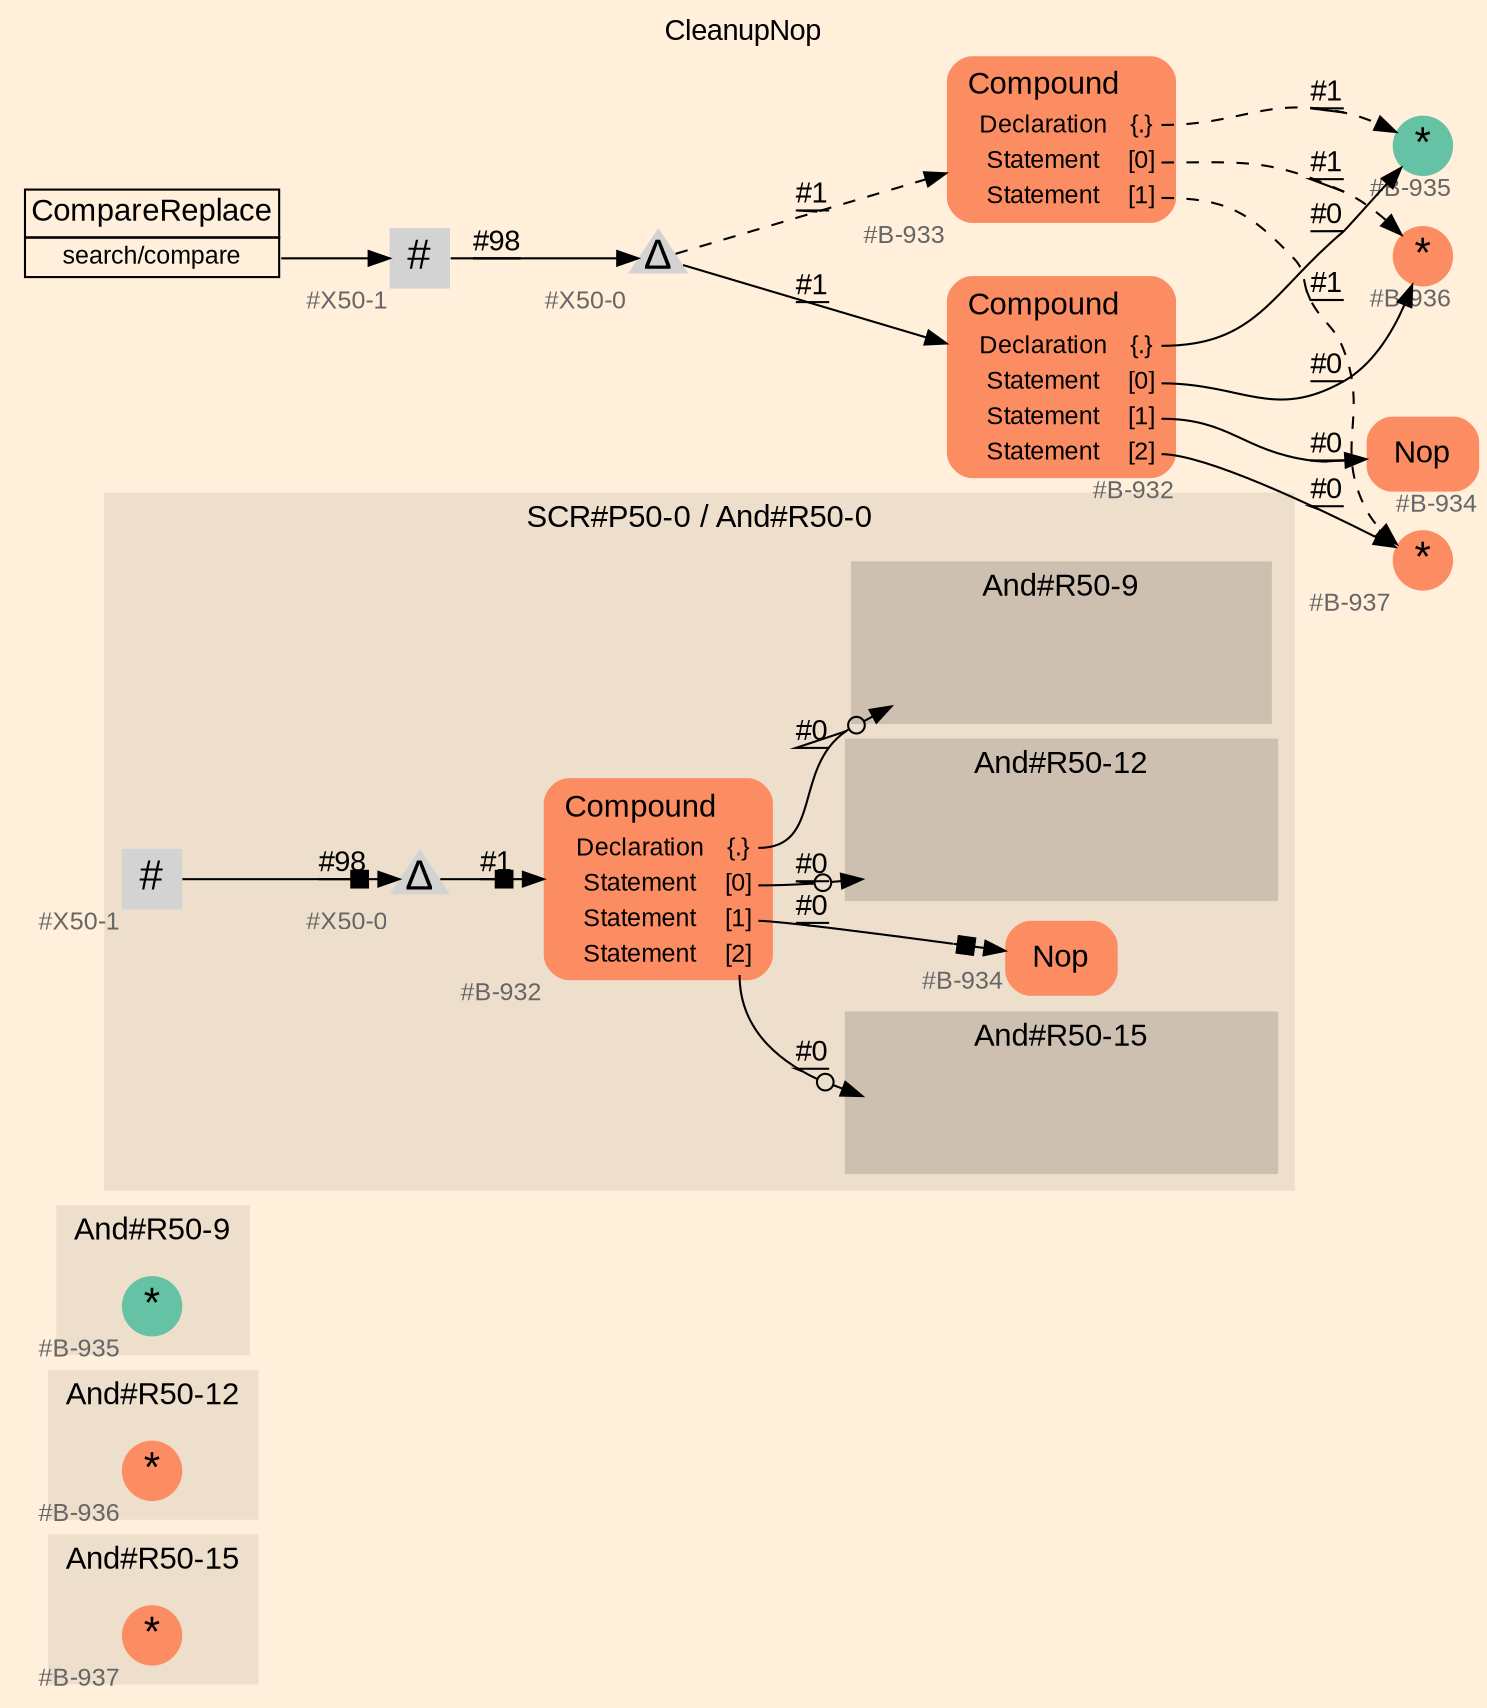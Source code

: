digraph "CleanupNop" {
label = "CleanupNop"
labelloc = t
graph [
    rankdir = "LR"
    ranksep = 0.3
    bgcolor = antiquewhite1
    color = black
    fontcolor = black
    fontname = "Arial"
];
node [
    fontname = "Arial"
];
edge [
    fontname = "Arial"
];

// -------------------- figure And#R50-15 --------------------
// -------- region And#R50-15 ----------
subgraph "clusterAnd#R50-15" {
    label = "And#R50-15"
    style = "filled"
    color = antiquewhite2
    fontsize = "15"
    // -------- block And#R50-15/#B-937 ----------
    "And#R50-15/#B-937" [
        fillcolor = "/set28/2"
        xlabel = "#B-937"
        fontsize = "12"
        fontcolor = grey40
        shape = "circle"
        label = <<FONT COLOR="black" POINT-SIZE="20">*</FONT>>
        style = "filled"
        penwidth = 0.0
        fixedsize = true
        width = 0.4
        height = 0.4
    ];
    
}


// -------------------- figure And#R50-12 --------------------
// -------- region And#R50-12 ----------
subgraph "clusterAnd#R50-12" {
    label = "And#R50-12"
    style = "filled"
    color = antiquewhite2
    fontsize = "15"
    // -------- block And#R50-12/#B-936 ----------
    "And#R50-12/#B-936" [
        fillcolor = "/set28/2"
        xlabel = "#B-936"
        fontsize = "12"
        fontcolor = grey40
        shape = "circle"
        label = <<FONT COLOR="black" POINT-SIZE="20">*</FONT>>
        style = "filled"
        penwidth = 0.0
        fixedsize = true
        width = 0.4
        height = 0.4
    ];
    
}


// -------------------- figure And#R50-9 --------------------
// -------- region And#R50-9 ----------
subgraph "clusterAnd#R50-9" {
    label = "And#R50-9"
    style = "filled"
    color = antiquewhite2
    fontsize = "15"
    // -------- block And#R50-9/#B-935 ----------
    "And#R50-9/#B-935" [
        fillcolor = "/set28/1"
        xlabel = "#B-935"
        fontsize = "12"
        fontcolor = grey40
        shape = "circle"
        label = <<FONT COLOR="black" POINT-SIZE="20">*</FONT>>
        style = "filled"
        penwidth = 0.0
        fixedsize = true
        width = 0.4
        height = 0.4
    ];
    
}


// -------------------- figure And#R50-0 --------------------
// -------- region And#R50-0 ----------
subgraph "clusterAnd#R50-0" {
    label = "SCR#P50-0 / And#R50-0"
    style = "filled"
    color = antiquewhite2
    fontsize = "15"
    // -------- block And#R50-0/#B-932 ----------
    "And#R50-0/#B-932" [
        fillcolor = "/set28/2"
        xlabel = "#B-932"
        fontsize = "12"
        fontcolor = grey40
        shape = "plaintext"
        label = <<TABLE BORDER="0" CELLBORDER="0" CELLSPACING="0">
         <TR><TD><FONT COLOR="black" POINT-SIZE="15">Compound</FONT></TD></TR>
         <TR><TD><FONT COLOR="black" POINT-SIZE="12">Declaration</FONT></TD><TD PORT="port0"><FONT COLOR="black" POINT-SIZE="12">{.}</FONT></TD></TR>
         <TR><TD><FONT COLOR="black" POINT-SIZE="12">Statement</FONT></TD><TD PORT="port1"><FONT COLOR="black" POINT-SIZE="12">[0]</FONT></TD></TR>
         <TR><TD><FONT COLOR="black" POINT-SIZE="12">Statement</FONT></TD><TD PORT="port2"><FONT COLOR="black" POINT-SIZE="12">[1]</FONT></TD></TR>
         <TR><TD><FONT COLOR="black" POINT-SIZE="12">Statement</FONT></TD><TD PORT="port3"><FONT COLOR="black" POINT-SIZE="12">[2]</FONT></TD></TR>
        </TABLE>>
        style = "rounded,filled"
    ];
    
    // -------- block And#R50-0/#B-934 ----------
    "And#R50-0/#B-934" [
        fillcolor = "/set28/2"
        xlabel = "#B-934"
        fontsize = "12"
        fontcolor = grey40
        shape = "plaintext"
        label = <<TABLE BORDER="0" CELLBORDER="0" CELLSPACING="0">
         <TR><TD><FONT COLOR="black" POINT-SIZE="15">Nop</FONT></TD></TR>
        </TABLE>>
        style = "rounded,filled"
    ];
    
    // -------- block And#R50-0/#X50-0 ----------
    "And#R50-0/#X50-0" [
        xlabel = "#X50-0"
        fontsize = "12"
        fontcolor = grey40
        shape = "triangle"
        label = <<FONT COLOR="black" POINT-SIZE="20">Δ</FONT>>
        style = "filled"
        penwidth = 0.0
        fixedsize = true
        width = 0.4
        height = 0.4
    ];
    
    // -------- block And#R50-0/#X50-1 ----------
    "And#R50-0/#X50-1" [
        xlabel = "#X50-1"
        fontsize = "12"
        fontcolor = grey40
        shape = "square"
        label = <<FONT COLOR="black" POINT-SIZE="20">#</FONT>>
        style = "filled"
        penwidth = 0.0
        fixedsize = true
        width = 0.4
        height = 0.4
    ];
    
    // -------- region And#R50-0/And#R50-9 ----------
    subgraph "clusterAnd#R50-0/And#R50-9" {
        label = "And#R50-9"
        style = "filled"
        color = antiquewhite3
        fontsize = "15"
        // -------- block And#R50-0/And#R50-9/#B-935 ----------
        "And#R50-0/And#R50-9/#B-935" [
            fillcolor = "/set28/1"
            xlabel = "#B-935"
            fontsize = "12"
            fontcolor = grey40
            shape = "none"
            style = "invisible"
        ];
        
    }
    
    // -------- region And#R50-0/And#R50-12 ----------
    subgraph "clusterAnd#R50-0/And#R50-12" {
        label = "And#R50-12"
        style = "filled"
        color = antiquewhite3
        fontsize = "15"
        // -------- block And#R50-0/And#R50-12/#B-936 ----------
        "And#R50-0/And#R50-12/#B-936" [
            fillcolor = "/set28/2"
            xlabel = "#B-936"
            fontsize = "12"
            fontcolor = grey40
            shape = "none"
            style = "invisible"
        ];
        
    }
    
    // -------- region And#R50-0/And#R50-15 ----------
    subgraph "clusterAnd#R50-0/And#R50-15" {
        label = "And#R50-15"
        style = "filled"
        color = antiquewhite3
        fontsize = "15"
        // -------- block And#R50-0/And#R50-15/#B-937 ----------
        "And#R50-0/And#R50-15/#B-937" [
            fillcolor = "/set28/2"
            xlabel = "#B-937"
            fontsize = "12"
            fontcolor = grey40
            shape = "none"
            style = "invisible"
        ];
        
    }
    
}

"And#R50-0/#B-932":port0 -> "And#R50-0/And#R50-9/#B-935" [
    arrowhead="normalnoneodot"
    label = "#0"
    decorate = true
    color = black
    fontcolor = black
];

"And#R50-0/#B-932":port1 -> "And#R50-0/And#R50-12/#B-936" [
    arrowhead="normalnoneodot"
    label = "#0"
    decorate = true
    color = black
    fontcolor = black
];

"And#R50-0/#B-932":port2 -> "And#R50-0/#B-934" [
    arrowhead="normalnonebox"
    label = "#0"
    decorate = true
    color = black
    fontcolor = black
];

"And#R50-0/#B-932":port3 -> "And#R50-0/And#R50-15/#B-937" [
    arrowhead="normalnoneodot"
    label = "#0"
    decorate = true
    color = black
    fontcolor = black
];

"And#R50-0/#X50-0" -> "And#R50-0/#B-932" [
    arrowhead="normalnonebox"
    label = "#1"
    decorate = true
    color = black
    fontcolor = black
];

"And#R50-0/#X50-1" -> "And#R50-0/#X50-0" [
    arrowhead="normalnonebox"
    label = "#98"
    decorate = true
    color = black
    fontcolor = black
];


// -------------------- transformation figure --------------------
// -------- block CR#X50-2 ----------
"CR#X50-2" [
    fillcolor = antiquewhite1
    fontsize = "12"
    fontcolor = grey40
    shape = "plaintext"
    label = <<TABLE BORDER="0" CELLBORDER="1" CELLSPACING="0">
     <TR><TD><FONT COLOR="black" POINT-SIZE="15">CompareReplace</FONT></TD></TR>
     <TR><TD PORT="port0"><FONT COLOR="black" POINT-SIZE="12">search/compare</FONT></TD></TR>
    </TABLE>>
    style = "filled"
    color = black
];

// -------- block #X50-1 ----------
"#X50-1" [
    xlabel = "#X50-1"
    fontsize = "12"
    fontcolor = grey40
    shape = "square"
    label = <<FONT COLOR="black" POINT-SIZE="20">#</FONT>>
    style = "filled"
    penwidth = 0.0
    fixedsize = true
    width = 0.4
    height = 0.4
];

// -------- block #X50-0 ----------
"#X50-0" [
    xlabel = "#X50-0"
    fontsize = "12"
    fontcolor = grey40
    shape = "triangle"
    label = <<FONT COLOR="black" POINT-SIZE="20">Δ</FONT>>
    style = "filled"
    penwidth = 0.0
    fixedsize = true
    width = 0.4
    height = 0.4
];

// -------- block #B-932 ----------
"#B-932" [
    fillcolor = "/set28/2"
    xlabel = "#B-932"
    fontsize = "12"
    fontcolor = grey40
    shape = "plaintext"
    label = <<TABLE BORDER="0" CELLBORDER="0" CELLSPACING="0">
     <TR><TD><FONT COLOR="black" POINT-SIZE="15">Compound</FONT></TD></TR>
     <TR><TD><FONT COLOR="black" POINT-SIZE="12">Declaration</FONT></TD><TD PORT="port0"><FONT COLOR="black" POINT-SIZE="12">{.}</FONT></TD></TR>
     <TR><TD><FONT COLOR="black" POINT-SIZE="12">Statement</FONT></TD><TD PORT="port1"><FONT COLOR="black" POINT-SIZE="12">[0]</FONT></TD></TR>
     <TR><TD><FONT COLOR="black" POINT-SIZE="12">Statement</FONT></TD><TD PORT="port2"><FONT COLOR="black" POINT-SIZE="12">[1]</FONT></TD></TR>
     <TR><TD><FONT COLOR="black" POINT-SIZE="12">Statement</FONT></TD><TD PORT="port3"><FONT COLOR="black" POINT-SIZE="12">[2]</FONT></TD></TR>
    </TABLE>>
    style = "rounded,filled"
];

// -------- block #B-935 ----------
"#B-935" [
    fillcolor = "/set28/1"
    xlabel = "#B-935"
    fontsize = "12"
    fontcolor = grey40
    shape = "circle"
    label = <<FONT COLOR="black" POINT-SIZE="20">*</FONT>>
    style = "filled"
    penwidth = 0.0
    fixedsize = true
    width = 0.4
    height = 0.4
];

// -------- block #B-936 ----------
"#B-936" [
    fillcolor = "/set28/2"
    xlabel = "#B-936"
    fontsize = "12"
    fontcolor = grey40
    shape = "circle"
    label = <<FONT COLOR="black" POINT-SIZE="20">*</FONT>>
    style = "filled"
    penwidth = 0.0
    fixedsize = true
    width = 0.4
    height = 0.4
];

// -------- block #B-934 ----------
"#B-934" [
    fillcolor = "/set28/2"
    xlabel = "#B-934"
    fontsize = "12"
    fontcolor = grey40
    shape = "plaintext"
    label = <<TABLE BORDER="0" CELLBORDER="0" CELLSPACING="0">
     <TR><TD><FONT COLOR="black" POINT-SIZE="15">Nop</FONT></TD></TR>
    </TABLE>>
    style = "rounded,filled"
];

// -------- block #B-937 ----------
"#B-937" [
    fillcolor = "/set28/2"
    xlabel = "#B-937"
    fontsize = "12"
    fontcolor = grey40
    shape = "circle"
    label = <<FONT COLOR="black" POINT-SIZE="20">*</FONT>>
    style = "filled"
    penwidth = 0.0
    fixedsize = true
    width = 0.4
    height = 0.4
];

// -------- block #B-933 ----------
"#B-933" [
    fillcolor = "/set28/2"
    xlabel = "#B-933"
    fontsize = "12"
    fontcolor = grey40
    shape = "plaintext"
    label = <<TABLE BORDER="0" CELLBORDER="0" CELLSPACING="0">
     <TR><TD><FONT COLOR="black" POINT-SIZE="15">Compound</FONT></TD></TR>
     <TR><TD><FONT COLOR="black" POINT-SIZE="12">Declaration</FONT></TD><TD PORT="port0"><FONT COLOR="black" POINT-SIZE="12">{.}</FONT></TD></TR>
     <TR><TD><FONT COLOR="black" POINT-SIZE="12">Statement</FONT></TD><TD PORT="port1"><FONT COLOR="black" POINT-SIZE="12">[0]</FONT></TD></TR>
     <TR><TD><FONT COLOR="black" POINT-SIZE="12">Statement</FONT></TD><TD PORT="port2"><FONT COLOR="black" POINT-SIZE="12">[1]</FONT></TD></TR>
    </TABLE>>
    style = "rounded,filled"
];

"CR#X50-2":port0 -> "#X50-1" [
    label = ""
    decorate = true
    color = black
    fontcolor = black
];

"#X50-1" -> "#X50-0" [
    label = "#98"
    decorate = true
    color = black
    fontcolor = black
];

"#X50-0" -> "#B-932" [
    label = "#1"
    decorate = true
    color = black
    fontcolor = black
];

"#X50-0" -> "#B-933" [
    style="dashed"
    label = "#1"
    decorate = true
    color = black
    fontcolor = black
];

"#B-932":port0 -> "#B-935" [
    label = "#0"
    decorate = true
    color = black
    fontcolor = black
];

"#B-932":port1 -> "#B-936" [
    label = "#0"
    decorate = true
    color = black
    fontcolor = black
];

"#B-932":port2 -> "#B-934" [
    label = "#0"
    decorate = true
    color = black
    fontcolor = black
];

"#B-932":port3 -> "#B-937" [
    label = "#0"
    decorate = true
    color = black
    fontcolor = black
];

"#B-933":port0 -> "#B-935" [
    style="dashed"
    label = "#1"
    decorate = true
    color = black
    fontcolor = black
];

"#B-933":port1 -> "#B-936" [
    style="dashed"
    label = "#1"
    decorate = true
    color = black
    fontcolor = black
];

"#B-933":port2 -> "#B-937" [
    style="dashed"
    label = "#1"
    decorate = true
    color = black
    fontcolor = black
];


}
